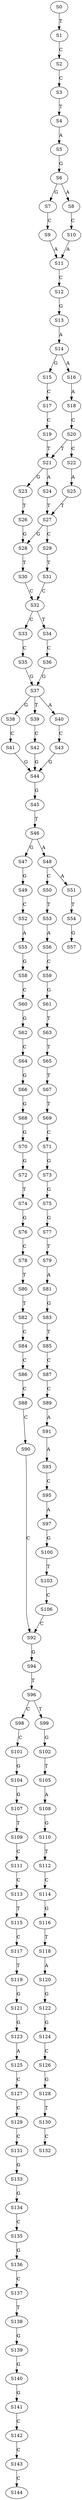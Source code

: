 strict digraph  {
	S0 -> S1 [ label = T ];
	S1 -> S2 [ label = C ];
	S2 -> S3 [ label = C ];
	S3 -> S4 [ label = T ];
	S4 -> S5 [ label = A ];
	S5 -> S6 [ label = G ];
	S6 -> S7 [ label = G ];
	S6 -> S8 [ label = A ];
	S7 -> S9 [ label = C ];
	S8 -> S10 [ label = C ];
	S9 -> S11 [ label = A ];
	S10 -> S11 [ label = A ];
	S11 -> S12 [ label = C ];
	S12 -> S13 [ label = G ];
	S13 -> S14 [ label = A ];
	S14 -> S15 [ label = G ];
	S14 -> S16 [ label = A ];
	S15 -> S17 [ label = C ];
	S16 -> S18 [ label = A ];
	S17 -> S19 [ label = C ];
	S18 -> S20 [ label = C ];
	S19 -> S21 [ label = T ];
	S20 -> S22 [ label = C ];
	S20 -> S21 [ label = T ];
	S21 -> S23 [ label = G ];
	S21 -> S24 [ label = A ];
	S22 -> S25 [ label = A ];
	S23 -> S26 [ label = T ];
	S24 -> S27 [ label = T ];
	S25 -> S27 [ label = T ];
	S26 -> S28 [ label = G ];
	S27 -> S29 [ label = C ];
	S27 -> S28 [ label = G ];
	S28 -> S30 [ label = T ];
	S29 -> S31 [ label = T ];
	S30 -> S32 [ label = C ];
	S31 -> S32 [ label = C ];
	S32 -> S33 [ label = C ];
	S32 -> S34 [ label = T ];
	S33 -> S35 [ label = C ];
	S34 -> S36 [ label = C ];
	S35 -> S37 [ label = G ];
	S36 -> S37 [ label = G ];
	S37 -> S38 [ label = G ];
	S37 -> S39 [ label = T ];
	S37 -> S40 [ label = A ];
	S38 -> S41 [ label = C ];
	S39 -> S42 [ label = C ];
	S40 -> S43 [ label = C ];
	S41 -> S44 [ label = G ];
	S42 -> S44 [ label = G ];
	S43 -> S44 [ label = G ];
	S44 -> S45 [ label = G ];
	S45 -> S46 [ label = T ];
	S46 -> S47 [ label = G ];
	S46 -> S48 [ label = A ];
	S47 -> S49 [ label = G ];
	S48 -> S50 [ label = C ];
	S48 -> S51 [ label = A ];
	S49 -> S52 [ label = C ];
	S50 -> S53 [ label = T ];
	S51 -> S54 [ label = T ];
	S52 -> S55 [ label = A ];
	S53 -> S56 [ label = A ];
	S54 -> S57 [ label = G ];
	S55 -> S58 [ label = G ];
	S56 -> S59 [ label = C ];
	S58 -> S60 [ label = C ];
	S59 -> S61 [ label = G ];
	S60 -> S62 [ label = G ];
	S61 -> S63 [ label = T ];
	S62 -> S64 [ label = C ];
	S63 -> S65 [ label = T ];
	S64 -> S66 [ label = G ];
	S65 -> S67 [ label = T ];
	S66 -> S68 [ label = G ];
	S67 -> S69 [ label = T ];
	S68 -> S70 [ label = G ];
	S69 -> S71 [ label = C ];
	S70 -> S72 [ label = G ];
	S71 -> S73 [ label = G ];
	S72 -> S74 [ label = T ];
	S73 -> S75 [ label = G ];
	S74 -> S76 [ label = G ];
	S75 -> S77 [ label = G ];
	S76 -> S78 [ label = C ];
	S77 -> S79 [ label = T ];
	S78 -> S80 [ label = T ];
	S79 -> S81 [ label = A ];
	S80 -> S82 [ label = T ];
	S81 -> S83 [ label = G ];
	S82 -> S84 [ label = C ];
	S83 -> S85 [ label = T ];
	S84 -> S86 [ label = C ];
	S85 -> S87 [ label = C ];
	S86 -> S88 [ label = C ];
	S87 -> S89 [ label = C ];
	S88 -> S90 [ label = C ];
	S89 -> S91 [ label = A ];
	S90 -> S92 [ label = C ];
	S91 -> S93 [ label = A ];
	S92 -> S94 [ label = G ];
	S93 -> S95 [ label = C ];
	S94 -> S96 [ label = T ];
	S95 -> S97 [ label = A ];
	S96 -> S98 [ label = C ];
	S96 -> S99 [ label = T ];
	S97 -> S100 [ label = G ];
	S98 -> S101 [ label = C ];
	S99 -> S102 [ label = G ];
	S100 -> S103 [ label = T ];
	S101 -> S104 [ label = G ];
	S102 -> S105 [ label = T ];
	S103 -> S106 [ label = C ];
	S104 -> S107 [ label = G ];
	S105 -> S108 [ label = A ];
	S106 -> S92 [ label = C ];
	S107 -> S109 [ label = T ];
	S108 -> S110 [ label = G ];
	S109 -> S111 [ label = C ];
	S110 -> S112 [ label = T ];
	S111 -> S113 [ label = C ];
	S112 -> S114 [ label = C ];
	S113 -> S115 [ label = T ];
	S114 -> S116 [ label = G ];
	S115 -> S117 [ label = C ];
	S116 -> S118 [ label = T ];
	S117 -> S119 [ label = T ];
	S118 -> S120 [ label = A ];
	S119 -> S121 [ label = G ];
	S120 -> S122 [ label = G ];
	S121 -> S123 [ label = G ];
	S122 -> S124 [ label = G ];
	S123 -> S125 [ label = A ];
	S124 -> S126 [ label = C ];
	S125 -> S127 [ label = C ];
	S126 -> S128 [ label = G ];
	S127 -> S129 [ label = C ];
	S128 -> S130 [ label = T ];
	S129 -> S131 [ label = C ];
	S130 -> S132 [ label = C ];
	S131 -> S133 [ label = G ];
	S133 -> S134 [ label = G ];
	S134 -> S135 [ label = C ];
	S135 -> S136 [ label = G ];
	S136 -> S137 [ label = C ];
	S137 -> S138 [ label = T ];
	S138 -> S139 [ label = G ];
	S139 -> S140 [ label = G ];
	S140 -> S141 [ label = G ];
	S141 -> S142 [ label = C ];
	S142 -> S143 [ label = C ];
	S143 -> S144 [ label = C ];
}
